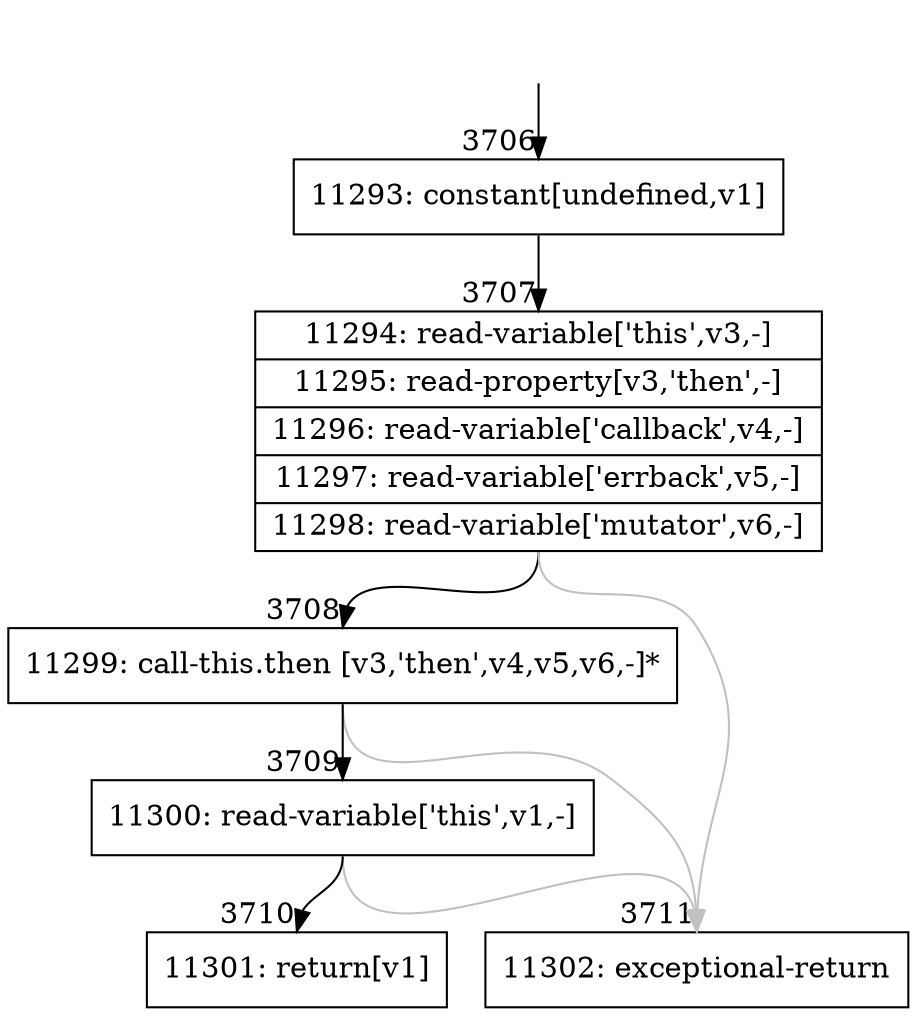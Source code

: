 digraph {
rankdir="TD"
BB_entry247[shape=none,label=""];
BB_entry247 -> BB3706 [tailport=s, headport=n, headlabel="    3706"]
BB3706 [shape=record label="{11293: constant[undefined,v1]}" ] 
BB3706 -> BB3707 [tailport=s, headport=n, headlabel="      3707"]
BB3707 [shape=record label="{11294: read-variable['this',v3,-]|11295: read-property[v3,'then',-]|11296: read-variable['callback',v4,-]|11297: read-variable['errback',v5,-]|11298: read-variable['mutator',v6,-]}" ] 
BB3707 -> BB3708 [tailport=s, headport=n, headlabel="      3708"]
BB3707 -> BB3711 [tailport=s, headport=n, color=gray, headlabel="      3711"]
BB3708 [shape=record label="{11299: call-this.then [v3,'then',v4,v5,v6,-]*}" ] 
BB3708 -> BB3709 [tailport=s, headport=n, headlabel="      3709"]
BB3708 -> BB3711 [tailport=s, headport=n, color=gray]
BB3709 [shape=record label="{11300: read-variable['this',v1,-]}" ] 
BB3709 -> BB3710 [tailport=s, headport=n, headlabel="      3710"]
BB3709 -> BB3711 [tailport=s, headport=n, color=gray]
BB3710 [shape=record label="{11301: return[v1]}" ] 
BB3711 [shape=record label="{11302: exceptional-return}" ] 
//#$~ 4691
}
